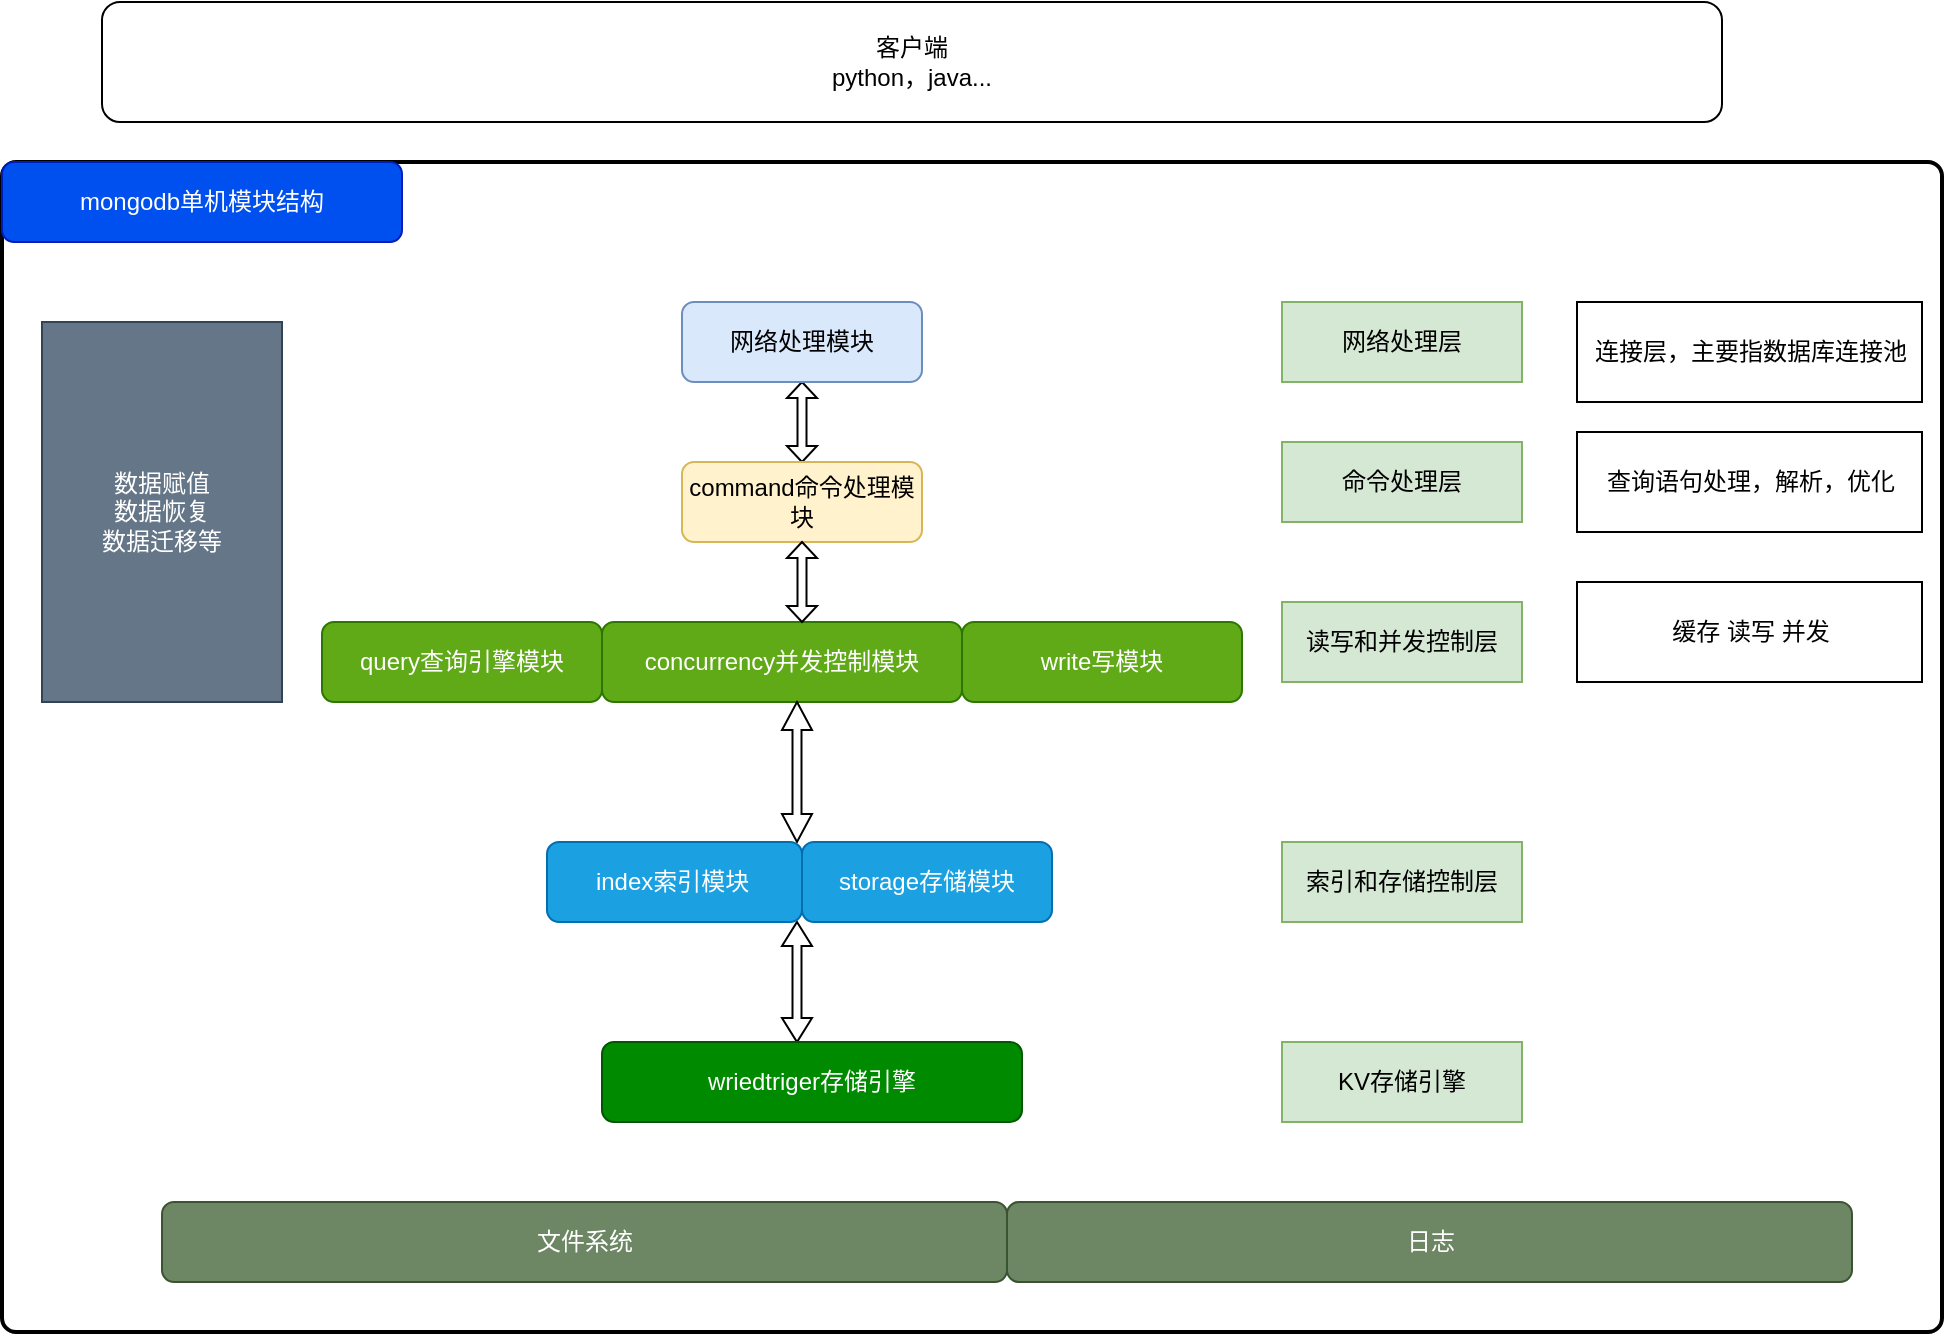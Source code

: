 <mxfile version="20.8.23" type="github">
  <diagram name="第 1 页" id="o8ljjgJDXuDi5uR8yeZR">
    <mxGraphModel dx="2261" dy="1933" grid="1" gridSize="10" guides="1" tooltips="1" connect="1" arrows="1" fold="1" page="1" pageScale="1" pageWidth="827" pageHeight="1169" math="0" shadow="0">
      <root>
        <mxCell id="0" />
        <mxCell id="1" parent="0" />
        <mxCell id="5sS7ZfewBmRh2sbd-nhQ-1" value="" style="rounded=1;whiteSpace=wrap;html=1;absoluteArcSize=1;arcSize=14;strokeWidth=2;" vertex="1" parent="1">
          <mxGeometry x="-150" width="970" height="585" as="geometry" />
        </mxCell>
        <mxCell id="5sS7ZfewBmRh2sbd-nhQ-7" value="网络处理层" style="rounded=0;whiteSpace=wrap;html=1;fillColor=#d5e8d4;strokeColor=#82b366;" vertex="1" parent="1">
          <mxGeometry x="490" y="70" width="120" height="40" as="geometry" />
        </mxCell>
        <mxCell id="5sS7ZfewBmRh2sbd-nhQ-8" value="命令处理层" style="rounded=0;whiteSpace=wrap;html=1;fillColor=#d5e8d4;strokeColor=#82b366;" vertex="1" parent="1">
          <mxGeometry x="490" y="140" width="120" height="40" as="geometry" />
        </mxCell>
        <mxCell id="5sS7ZfewBmRh2sbd-nhQ-9" value="读写和并发控制层" style="rounded=0;whiteSpace=wrap;html=1;fillColor=#d5e8d4;strokeColor=#82b366;" vertex="1" parent="1">
          <mxGeometry x="490" y="220" width="120" height="40" as="geometry" />
        </mxCell>
        <mxCell id="5sS7ZfewBmRh2sbd-nhQ-11" value="索引和存储控制层" style="rounded=0;whiteSpace=wrap;html=1;fillColor=#d5e8d4;strokeColor=#82b366;" vertex="1" parent="1">
          <mxGeometry x="490" y="340" width="120" height="40" as="geometry" />
        </mxCell>
        <mxCell id="5sS7ZfewBmRh2sbd-nhQ-12" value="KV存储引擎" style="rounded=0;whiteSpace=wrap;html=1;fillColor=#d5e8d4;strokeColor=#82b366;" vertex="1" parent="1">
          <mxGeometry x="490" y="440" width="120" height="40" as="geometry" />
        </mxCell>
        <mxCell id="5sS7ZfewBmRh2sbd-nhQ-14" value="" style="shape=doubleArrow;whiteSpace=wrap;html=1;direction=south;" vertex="1" parent="1">
          <mxGeometry x="242.5" y="110" width="15" height="40" as="geometry" />
        </mxCell>
        <mxCell id="5sS7ZfewBmRh2sbd-nhQ-15" value="网络处理模块" style="rounded=1;whiteSpace=wrap;html=1;fillColor=#dae8fc;strokeColor=#6c8ebf;" vertex="1" parent="1">
          <mxGeometry x="190" y="70" width="120" height="40" as="geometry" />
        </mxCell>
        <mxCell id="5sS7ZfewBmRh2sbd-nhQ-16" value="command命令处理模块" style="rounded=1;whiteSpace=wrap;html=1;fillColor=#fff2cc;strokeColor=#d6b656;" vertex="1" parent="1">
          <mxGeometry x="190" y="150" width="120" height="40" as="geometry" />
        </mxCell>
        <mxCell id="5sS7ZfewBmRh2sbd-nhQ-17" value="concurrency并发控制模块" style="rounded=1;whiteSpace=wrap;html=1;fillColor=#60a917;fontColor=#ffffff;strokeColor=#2D7600;" vertex="1" parent="1">
          <mxGeometry x="150" y="230" width="180" height="40" as="geometry" />
        </mxCell>
        <mxCell id="5sS7ZfewBmRh2sbd-nhQ-20" value="" style="shape=doubleArrow;whiteSpace=wrap;html=1;direction=south;" vertex="1" parent="1">
          <mxGeometry x="242.5" y="190" width="15" height="40" as="geometry" />
        </mxCell>
        <mxCell id="5sS7ZfewBmRh2sbd-nhQ-21" value="" style="shape=doubleArrow;whiteSpace=wrap;html=1;direction=south;" vertex="1" parent="1">
          <mxGeometry x="240" y="380" width="15" height="60" as="geometry" />
        </mxCell>
        <mxCell id="5sS7ZfewBmRh2sbd-nhQ-22" value="" style="shape=doubleArrow;whiteSpace=wrap;html=1;direction=south;" vertex="1" parent="1">
          <mxGeometry x="240" y="270" width="15" height="70" as="geometry" />
        </mxCell>
        <mxCell id="5sS7ZfewBmRh2sbd-nhQ-23" value="index索引模块&lt;span style=&quot;white-space: pre;&quot;&gt;	&lt;/span&gt;" style="rounded=1;whiteSpace=wrap;html=1;fillColor=#1ba1e2;fontColor=#ffffff;strokeColor=#006EAF;" vertex="1" parent="1">
          <mxGeometry x="122.5" y="340" width="127.5" height="40" as="geometry" />
        </mxCell>
        <mxCell id="5sS7ZfewBmRh2sbd-nhQ-26" value="wriedtriger存储引擎" style="rounded=1;whiteSpace=wrap;html=1;fillColor=#008a00;fontColor=#ffffff;strokeColor=#005700;" vertex="1" parent="1">
          <mxGeometry x="150" y="440" width="210" height="40" as="geometry" />
        </mxCell>
        <mxCell id="5sS7ZfewBmRh2sbd-nhQ-29" value="write写模块" style="rounded=1;whiteSpace=wrap;html=1;fillColor=#60a917;fontColor=#ffffff;strokeColor=#2D7600;" vertex="1" parent="1">
          <mxGeometry x="330" y="230" width="140" height="40" as="geometry" />
        </mxCell>
        <mxCell id="5sS7ZfewBmRh2sbd-nhQ-30" value="query查询引擎模块" style="rounded=1;whiteSpace=wrap;html=1;fillColor=#60a917;fontColor=#ffffff;strokeColor=#2D7600;" vertex="1" parent="1">
          <mxGeometry x="10" y="230" width="140" height="40" as="geometry" />
        </mxCell>
        <mxCell id="5sS7ZfewBmRh2sbd-nhQ-31" value="storage存储模块" style="rounded=1;whiteSpace=wrap;html=1;fillColor=#1ba1e2;fontColor=#ffffff;strokeColor=#006EAF;" vertex="1" parent="1">
          <mxGeometry x="250" y="340" width="125" height="40" as="geometry" />
        </mxCell>
        <mxCell id="5sS7ZfewBmRh2sbd-nhQ-32" value="mongodb单机模块结构" style="rounded=1;whiteSpace=wrap;html=1;fillColor=#0050ef;fontColor=#ffffff;strokeColor=#001DBC;" vertex="1" parent="1">
          <mxGeometry x="-150" width="200" height="40" as="geometry" />
        </mxCell>
        <mxCell id="5sS7ZfewBmRh2sbd-nhQ-33" value="客户端&lt;br&gt;python，java..." style="rounded=1;whiteSpace=wrap;html=1;" vertex="1" parent="1">
          <mxGeometry x="-100" y="-80" width="810" height="60" as="geometry" />
        </mxCell>
        <mxCell id="5sS7ZfewBmRh2sbd-nhQ-34" value="连接层，主要指数据库连接池" style="rounded=0;whiteSpace=wrap;html=1;" vertex="1" parent="1">
          <mxGeometry x="637.5" y="70" width="172.5" height="50" as="geometry" />
        </mxCell>
        <mxCell id="5sS7ZfewBmRh2sbd-nhQ-35" value="查询语句处理，解析，优化" style="rounded=0;whiteSpace=wrap;html=1;" vertex="1" parent="1">
          <mxGeometry x="637.5" y="135" width="172.5" height="50" as="geometry" />
        </mxCell>
        <mxCell id="5sS7ZfewBmRh2sbd-nhQ-36" value="数据赋值&lt;br&gt;数据恢复&lt;br&gt;数据迁移等" style="rounded=0;whiteSpace=wrap;html=1;fillColor=#647687;fontColor=#ffffff;strokeColor=#314354;" vertex="1" parent="1">
          <mxGeometry x="-130" y="80" width="120" height="190" as="geometry" />
        </mxCell>
        <mxCell id="5sS7ZfewBmRh2sbd-nhQ-37" value="文件系统" style="rounded=1;whiteSpace=wrap;html=1;fillColor=#6d8764;fontColor=#ffffff;strokeColor=#3A5431;" vertex="1" parent="1">
          <mxGeometry x="-70" y="520" width="422.5" height="40" as="geometry" />
        </mxCell>
        <mxCell id="5sS7ZfewBmRh2sbd-nhQ-38" value="日志" style="rounded=1;whiteSpace=wrap;html=1;fillColor=#6d8764;fontColor=#ffffff;strokeColor=#3A5431;" vertex="1" parent="1">
          <mxGeometry x="352.5" y="520" width="422.5" height="40" as="geometry" />
        </mxCell>
        <mxCell id="5sS7ZfewBmRh2sbd-nhQ-39" value="缓存 读写 并发" style="rounded=0;whiteSpace=wrap;html=1;" vertex="1" parent="1">
          <mxGeometry x="637.5" y="210" width="172.5" height="50" as="geometry" />
        </mxCell>
      </root>
    </mxGraphModel>
  </diagram>
</mxfile>
